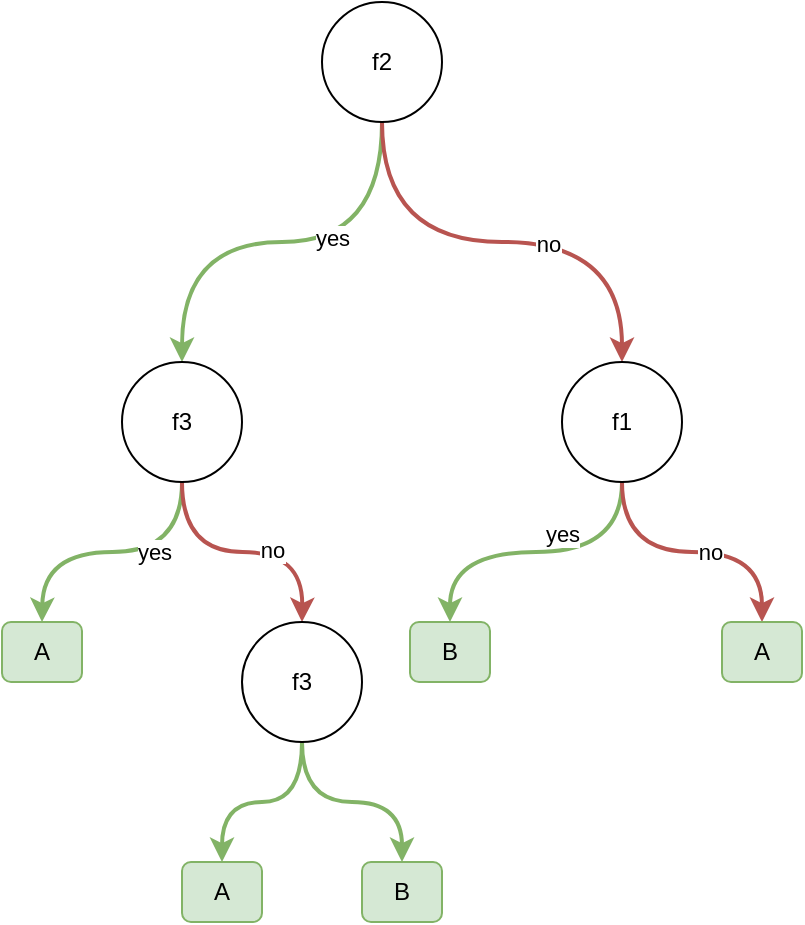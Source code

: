 <mxfile version="15.5.8"><diagram id="SQMjQrPO67eML9TqKpkj" name="Page-1"><mxGraphModel dx="1422" dy="689" grid="1" gridSize="10" guides="1" tooltips="1" connect="1" arrows="1" fold="1" page="1" pageScale="1" pageWidth="827" pageHeight="1169" math="0" shadow="0"><root><mxCell id="0"/><mxCell id="1" parent="0"/><mxCell id="94isyyMQSJfEgyh9P4td-7" style="edgeStyle=orthogonalEdgeStyle;orthogonalLoop=1;jettySize=auto;html=1;exitX=0.5;exitY=1;exitDx=0;exitDy=0;fillColor=#d5e8d4;strokeColor=#82b366;curved=1;strokeWidth=2;" edge="1" parent="1" source="94isyyMQSJfEgyh9P4td-3" target="94isyyMQSJfEgyh9P4td-5"><mxGeometry relative="1" as="geometry"><mxPoint x="280" y="270" as="targetPoint"/></mxGeometry></mxCell><mxCell id="94isyyMQSJfEgyh9P4td-21" value="yes" style="edgeLabel;html=1;align=center;verticalAlign=middle;resizable=0;points=[];" vertex="1" connectable="0" parent="94isyyMQSJfEgyh9P4td-7"><mxGeometry x="-0.226" y="-2" relative="1" as="geometry"><mxPoint as="offset"/></mxGeometry></mxCell><mxCell id="94isyyMQSJfEgyh9P4td-8" style="edgeStyle=orthogonalEdgeStyle;orthogonalLoop=1;jettySize=auto;html=1;exitX=0.5;exitY=1;exitDx=0;exitDy=0;strokeWidth=2;curved=1;fillColor=#f8cecc;strokeColor=#b85450;entryX=0.5;entryY=0;entryDx=0;entryDy=0;" edge="1" parent="1" source="94isyyMQSJfEgyh9P4td-3" target="94isyyMQSJfEgyh9P4td-4"><mxGeometry relative="1" as="geometry"><mxPoint x="550" y="290" as="targetPoint"/></mxGeometry></mxCell><mxCell id="94isyyMQSJfEgyh9P4td-22" value="no" style="edgeLabel;html=1;align=center;verticalAlign=middle;resizable=0;points=[];" vertex="1" connectable="0" parent="94isyyMQSJfEgyh9P4td-8"><mxGeometry x="0.191" y="-1" relative="1" as="geometry"><mxPoint as="offset"/></mxGeometry></mxCell><mxCell id="94isyyMQSJfEgyh9P4td-3" value="f2" style="ellipse;whiteSpace=wrap;html=1;aspect=fixed;" vertex="1" parent="1"><mxGeometry x="370" y="150" width="60" height="60" as="geometry"/></mxCell><mxCell id="94isyyMQSJfEgyh9P4td-9" style="edgeStyle=orthogonalEdgeStyle;orthogonalLoop=1;jettySize=auto;html=1;exitX=0.5;exitY=1;exitDx=0;exitDy=0;entryX=0.5;entryY=0;entryDx=0;entryDy=0;strokeWidth=2;curved=1;fillColor=#d5e8d4;strokeColor=#82b366;" edge="1" parent="1" source="94isyyMQSJfEgyh9P4td-4" target="94isyyMQSJfEgyh9P4td-29"><mxGeometry relative="1" as="geometry"><mxPoint x="460" y="460" as="targetPoint"/></mxGeometry></mxCell><mxCell id="94isyyMQSJfEgyh9P4td-23" value="yes" style="edgeLabel;html=1;align=center;verticalAlign=middle;resizable=0;points=[];" vertex="1" connectable="0" parent="94isyyMQSJfEgyh9P4td-9"><mxGeometry x="-0.163" y="-9" relative="1" as="geometry"><mxPoint as="offset"/></mxGeometry></mxCell><mxCell id="94isyyMQSJfEgyh9P4td-15" style="edgeStyle=orthogonalEdgeStyle;orthogonalLoop=1;jettySize=auto;html=1;exitX=0.5;exitY=1;exitDx=0;exitDy=0;strokeWidth=2;curved=1;fillColor=#f8cecc;strokeColor=#b85450;" edge="1" parent="1" source="94isyyMQSJfEgyh9P4td-4" target="94isyyMQSJfEgyh9P4td-14"><mxGeometry relative="1" as="geometry"/></mxCell><mxCell id="94isyyMQSJfEgyh9P4td-24" value="no" style="edgeLabel;html=1;align=center;verticalAlign=middle;resizable=0;points=[];" vertex="1" connectable="0" parent="94isyyMQSJfEgyh9P4td-15"><mxGeometry x="0.118" y="-6" relative="1" as="geometry"><mxPoint y="-6" as="offset"/></mxGeometry></mxCell><mxCell id="94isyyMQSJfEgyh9P4td-4" value="f1" style="ellipse;whiteSpace=wrap;html=1;aspect=fixed;" vertex="1" parent="1"><mxGeometry x="490" y="330" width="60" height="60" as="geometry"/></mxCell><mxCell id="94isyyMQSJfEgyh9P4td-16" style="edgeStyle=orthogonalEdgeStyle;orthogonalLoop=1;jettySize=auto;html=1;exitX=0.5;exitY=1;exitDx=0;exitDy=0;strokeWidth=2;curved=1;fillColor=#d5e8d4;strokeColor=#82b366;" edge="1" parent="1" source="94isyyMQSJfEgyh9P4td-5"><mxGeometry relative="1" as="geometry"><mxPoint x="230" y="460" as="targetPoint"/></mxGeometry></mxCell><mxCell id="94isyyMQSJfEgyh9P4td-25" value="yes" style="edgeLabel;html=1;align=center;verticalAlign=middle;resizable=0;points=[];" vertex="1" connectable="0" parent="94isyyMQSJfEgyh9P4td-16"><mxGeometry x="-0.3" relative="1" as="geometry"><mxPoint as="offset"/></mxGeometry></mxCell><mxCell id="94isyyMQSJfEgyh9P4td-17" style="edgeStyle=orthogonalEdgeStyle;orthogonalLoop=1;jettySize=auto;html=1;exitX=0.5;exitY=1;exitDx=0;exitDy=0;strokeWidth=2;curved=1;fillColor=#f8cecc;strokeColor=#b85450;" edge="1" parent="1" source="94isyyMQSJfEgyh9P4td-5"><mxGeometry relative="1" as="geometry"><mxPoint x="360" y="460" as="targetPoint"/></mxGeometry></mxCell><mxCell id="94isyyMQSJfEgyh9P4td-26" value="no" style="edgeLabel;html=1;align=center;verticalAlign=middle;resizable=0;points=[];" vertex="1" connectable="0" parent="94isyyMQSJfEgyh9P4td-17"><mxGeometry x="0.215" y="1" relative="1" as="geometry"><mxPoint as="offset"/></mxGeometry></mxCell><mxCell id="94isyyMQSJfEgyh9P4td-5" value="f3" style="ellipse;whiteSpace=wrap;html=1;aspect=fixed;" vertex="1" parent="1"><mxGeometry x="270" y="330" width="60" height="60" as="geometry"/></mxCell><mxCell id="94isyyMQSJfEgyh9P4td-14" value="A" style="rounded=1;whiteSpace=wrap;html=1;fillColor=#d5e8d4;strokeColor=#82b366;" vertex="1" parent="1"><mxGeometry x="570" y="460" width="40" height="30" as="geometry"/></mxCell><mxCell id="94isyyMQSJfEgyh9P4td-18" value="A" style="rounded=1;whiteSpace=wrap;html=1;fillColor=#d5e8d4;strokeColor=#82b366;" vertex="1" parent="1"><mxGeometry x="210" y="460" width="40" height="30" as="geometry"/></mxCell><mxCell id="94isyyMQSJfEgyh9P4td-29" value="B" style="rounded=1;whiteSpace=wrap;html=1;fillColor=#d5e8d4;strokeColor=#82b366;" vertex="1" parent="1"><mxGeometry x="414" y="460" width="40" height="30" as="geometry"/></mxCell><mxCell id="94isyyMQSJfEgyh9P4td-33" style="edgeStyle=orthogonalEdgeStyle;curved=1;orthogonalLoop=1;jettySize=auto;html=1;exitX=0.5;exitY=1;exitDx=0;exitDy=0;entryX=0.5;entryY=0;entryDx=0;entryDy=0;strokeWidth=2;fillColor=#d5e8d4;strokeColor=#82b366;" edge="1" parent="1" source="94isyyMQSJfEgyh9P4td-30" target="94isyyMQSJfEgyh9P4td-31"><mxGeometry relative="1" as="geometry"/></mxCell><mxCell id="94isyyMQSJfEgyh9P4td-34" style="edgeStyle=orthogonalEdgeStyle;curved=1;orthogonalLoop=1;jettySize=auto;html=1;exitX=0.5;exitY=1;exitDx=0;exitDy=0;entryX=0.5;entryY=0;entryDx=0;entryDy=0;strokeWidth=2;fillColor=#d5e8d4;strokeColor=#82b366;" edge="1" parent="1" source="94isyyMQSJfEgyh9P4td-30" target="94isyyMQSJfEgyh9P4td-32"><mxGeometry relative="1" as="geometry"/></mxCell><mxCell id="94isyyMQSJfEgyh9P4td-30" value="f3" style="ellipse;whiteSpace=wrap;html=1;aspect=fixed;" vertex="1" parent="1"><mxGeometry x="330" y="460" width="60" height="60" as="geometry"/></mxCell><mxCell id="94isyyMQSJfEgyh9P4td-31" value="A" style="rounded=1;whiteSpace=wrap;html=1;fillColor=#d5e8d4;strokeColor=#82b366;" vertex="1" parent="1"><mxGeometry x="300" y="580" width="40" height="30" as="geometry"/></mxCell><mxCell id="94isyyMQSJfEgyh9P4td-32" value="B" style="rounded=1;whiteSpace=wrap;html=1;fillColor=#d5e8d4;strokeColor=#82b366;" vertex="1" parent="1"><mxGeometry x="390" y="580" width="40" height="30" as="geometry"/></mxCell></root></mxGraphModel></diagram></mxfile>